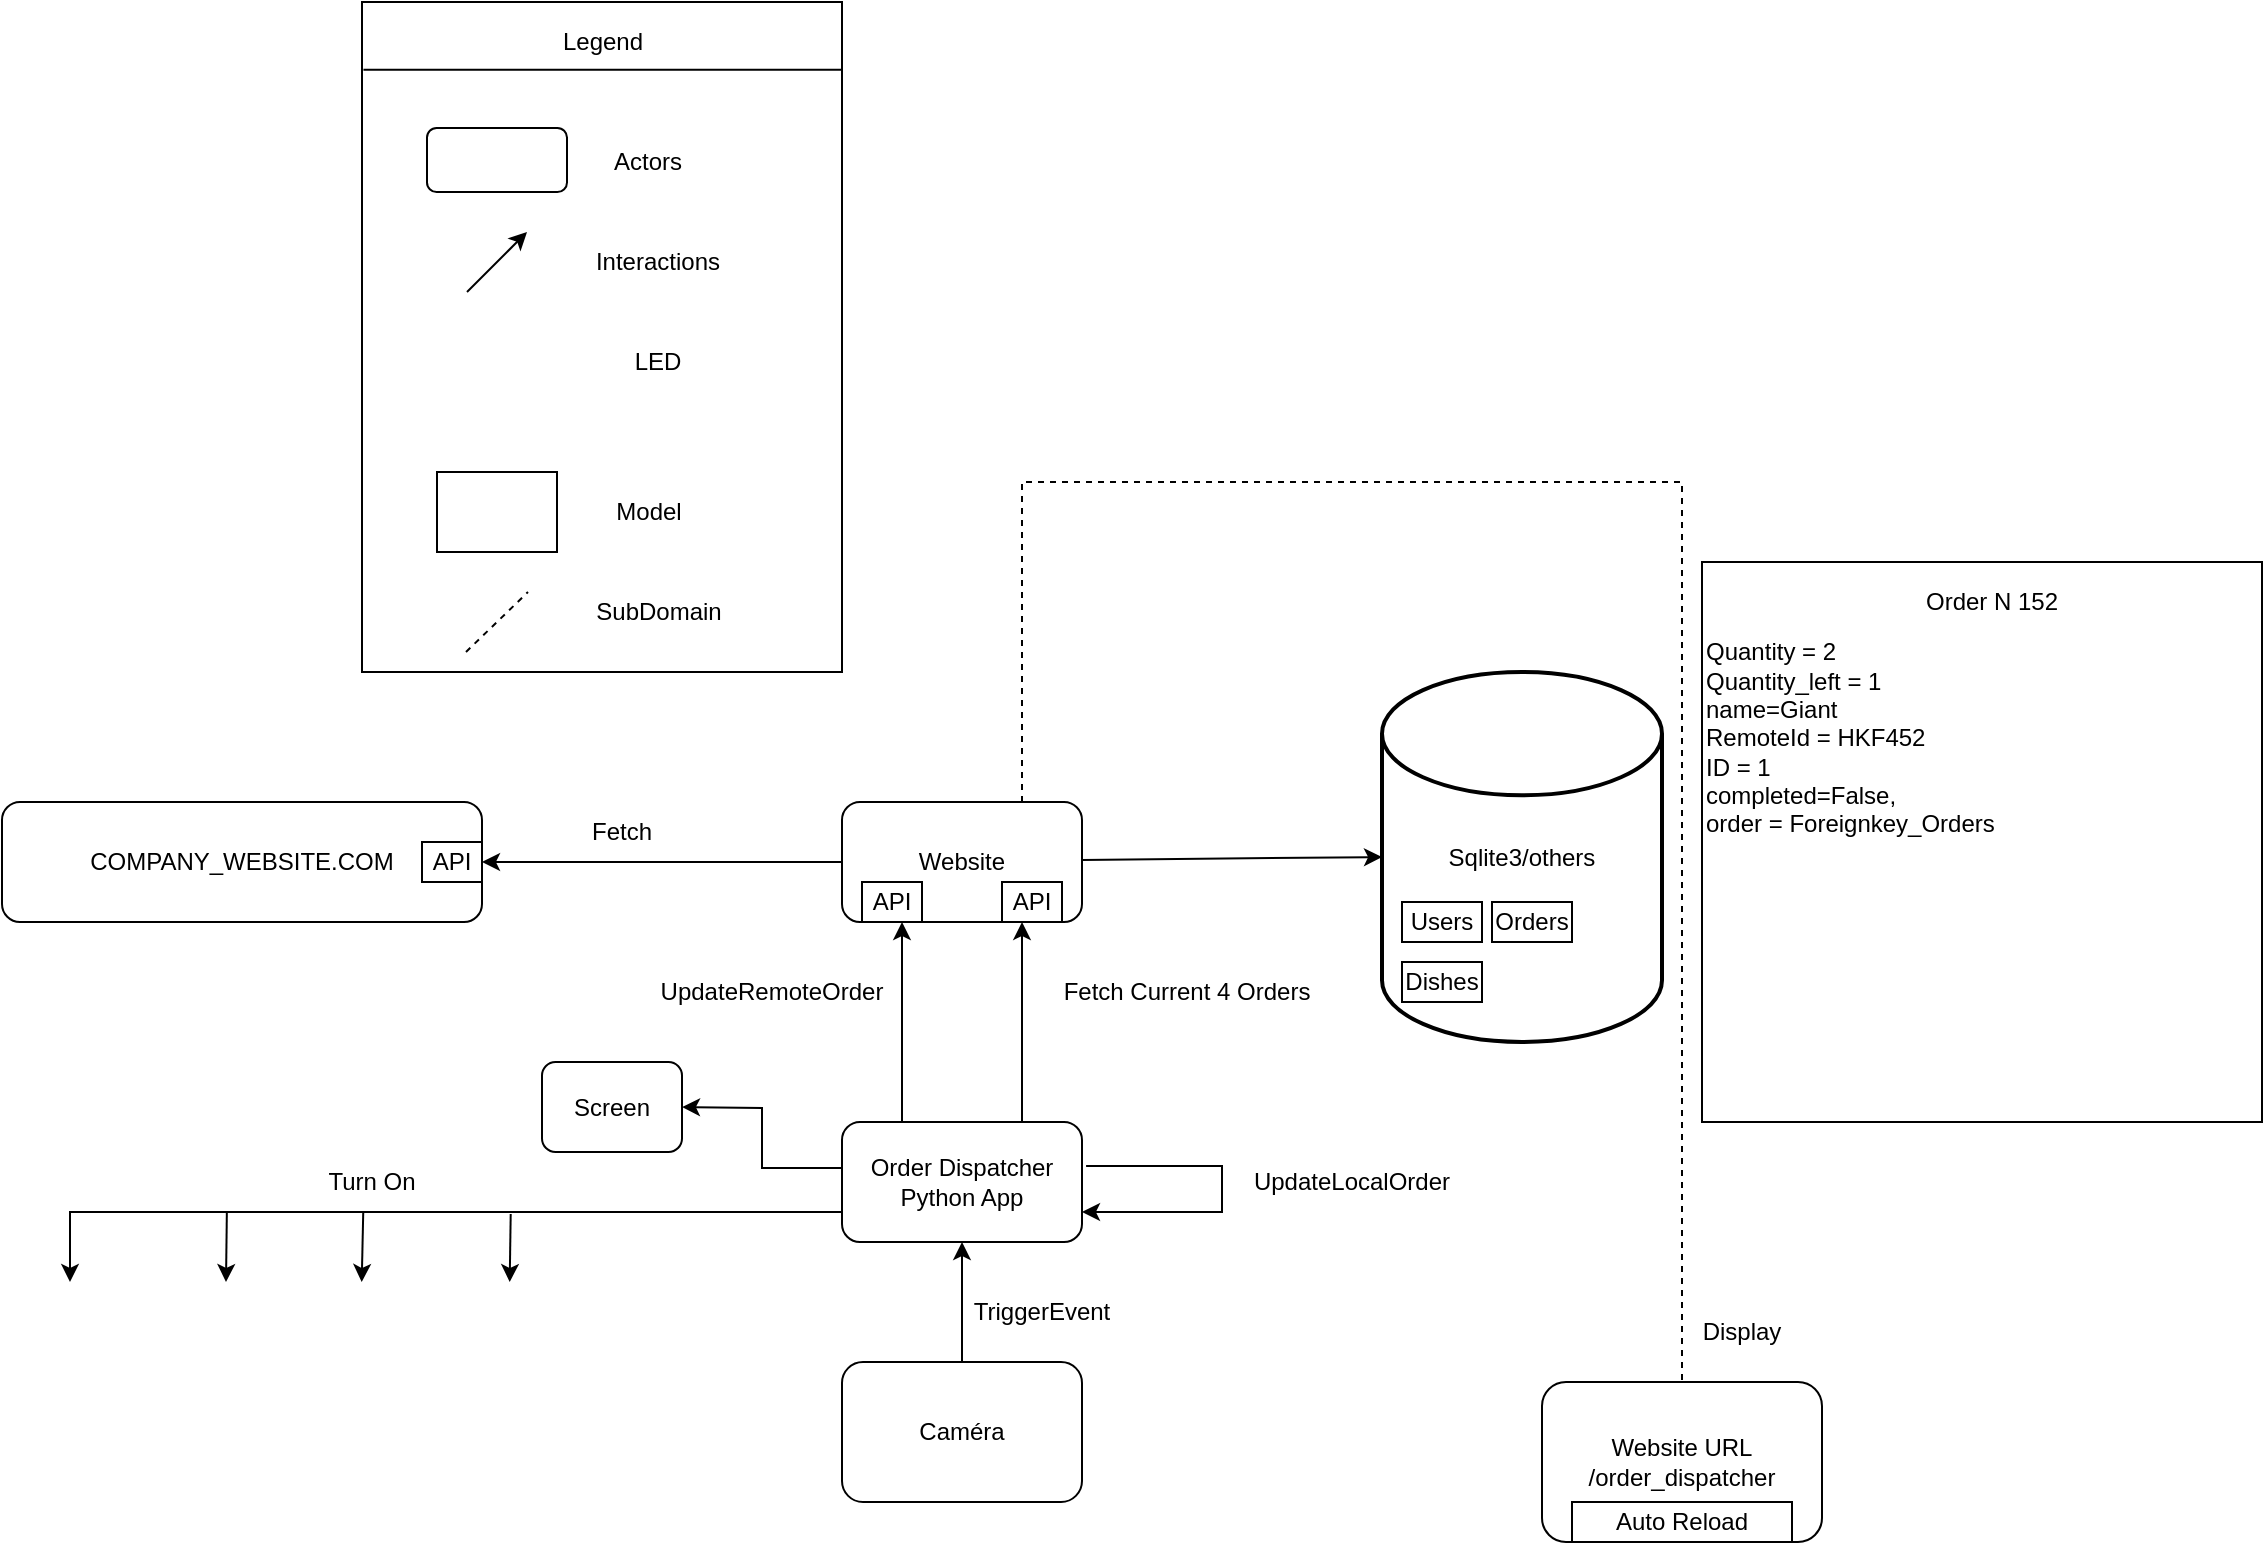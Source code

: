 <mxfile version="16.1.0" type="device"><diagram id="g5wbfVR3hxNmUaX2ej2h" name="Page-1"><mxGraphModel dx="2523" dy="1996" grid="1" gridSize="10" guides="1" tooltips="1" connect="1" arrows="1" fold="1" page="1" pageScale="1" pageWidth="850" pageHeight="1100" math="0" shadow="0"><root><mxCell id="0"/><mxCell id="1" parent="0"/><mxCell id="I5PKDxI4gq_-QwTu2oaX-67" value="" style="rounded=0;whiteSpace=wrap;html=1;" vertex="1" parent="1"><mxGeometry x="100" y="-360" width="240" height="335" as="geometry"/></mxCell><mxCell id="I5PKDxI4gq_-QwTu2oaX-1" value="&lt;div&gt;Website&lt;br&gt;&lt;/div&gt;" style="rounded=1;whiteSpace=wrap;html=1;" vertex="1" parent="1"><mxGeometry x="340" y="40" width="120" height="60" as="geometry"/></mxCell><mxCell id="I5PKDxI4gq_-QwTu2oaX-2" value="Order Dispatcher&lt;br&gt;&lt;div&gt;Python App&lt;/div&gt;" style="rounded=1;whiteSpace=wrap;html=1;" vertex="1" parent="1"><mxGeometry x="340" y="200" width="120" height="60" as="geometry"/></mxCell><mxCell id="I5PKDxI4gq_-QwTu2oaX-4" value="&lt;div&gt;Website URL&lt;/div&gt;&lt;div&gt;/order_dispatcher&lt;br&gt;&lt;/div&gt;" style="rounded=1;whiteSpace=wrap;html=1;" vertex="1" parent="1"><mxGeometry x="690" y="330" width="140" height="80" as="geometry"/></mxCell><mxCell id="I5PKDxI4gq_-QwTu2oaX-6" value="Fetch" style="text;html=1;strokeColor=none;fillColor=none;align=center;verticalAlign=middle;whiteSpace=wrap;rounded=0;" vertex="1" parent="1"><mxGeometry x="200" y="40" width="60" height="30" as="geometry"/></mxCell><mxCell id="I5PKDxI4gq_-QwTu2oaX-8" value="Display" style="text;html=1;strokeColor=none;fillColor=none;align=center;verticalAlign=middle;whiteSpace=wrap;rounded=0;" vertex="1" parent="1"><mxGeometry x="760" y="290" width="60" height="30" as="geometry"/></mxCell><mxCell id="I5PKDxI4gq_-QwTu2oaX-12" value="Caméra" style="rounded=1;whiteSpace=wrap;html=1;" vertex="1" parent="1"><mxGeometry x="340" y="320" width="120" height="70" as="geometry"/></mxCell><mxCell id="I5PKDxI4gq_-QwTu2oaX-13" value="" style="endArrow=classic;html=1;rounded=0;exitX=0.5;exitY=0;exitDx=0;exitDy=0;entryX=0.5;entryY=1;entryDx=0;entryDy=0;" edge="1" parent="1" source="I5PKDxI4gq_-QwTu2oaX-12" target="I5PKDxI4gq_-QwTu2oaX-2"><mxGeometry width="50" height="50" relative="1" as="geometry"><mxPoint x="400" y="300" as="sourcePoint"/><mxPoint x="450" y="250" as="targetPoint"/><Array as="points"><mxPoint x="400" y="310"/></Array></mxGeometry></mxCell><mxCell id="I5PKDxI4gq_-QwTu2oaX-15" value="COMPANY_WEBSITE.COM" style="rounded=1;whiteSpace=wrap;html=1;" vertex="1" parent="1"><mxGeometry x="-80" y="40" width="240" height="60" as="geometry"/></mxCell><mxCell id="I5PKDxI4gq_-QwTu2oaX-16" value="" style="endArrow=classic;html=1;rounded=0;exitX=0;exitY=0.5;exitDx=0;exitDy=0;entryX=1;entryY=0.5;entryDx=0;entryDy=0;" edge="1" parent="1" source="I5PKDxI4gq_-QwTu2oaX-1" target="I5PKDxI4gq_-QwTu2oaX-15"><mxGeometry width="50" height="50" relative="1" as="geometry"><mxPoint x="520" y="300" as="sourcePoint"/><mxPoint x="570" y="250" as="targetPoint"/></mxGeometry></mxCell><mxCell id="I5PKDxI4gq_-QwTu2oaX-17" value="Sqlite3/others" style="strokeWidth=2;html=1;shape=mxgraph.flowchart.database;whiteSpace=wrap;" vertex="1" parent="1"><mxGeometry x="610" y="-25" width="140" height="185" as="geometry"/></mxCell><mxCell id="I5PKDxI4gq_-QwTu2oaX-18" value="" style="endArrow=classic;html=1;rounded=0;exitX=1;exitY=0.5;exitDx=0;exitDy=0;entryX=0;entryY=0.5;entryDx=0;entryDy=0;entryPerimeter=0;" edge="1" parent="1" target="I5PKDxI4gq_-QwTu2oaX-17"><mxGeometry width="50" height="50" relative="1" as="geometry"><mxPoint x="460" y="69" as="sourcePoint"/><mxPoint x="600" y="69" as="targetPoint"/></mxGeometry></mxCell><mxCell id="I5PKDxI4gq_-QwTu2oaX-19" value="Fetch Current 4 Orders" style="text;html=1;strokeColor=none;fillColor=none;align=center;verticalAlign=middle;whiteSpace=wrap;rounded=0;" vertex="1" parent="1"><mxGeometry x="425" y="120" width="175" height="30" as="geometry"/></mxCell><mxCell id="I5PKDxI4gq_-QwTu2oaX-20" value="" style="endArrow=classic;html=1;rounded=0;exitX=0.75;exitY=0;exitDx=0;exitDy=0;entryX=0.75;entryY=1;entryDx=0;entryDy=0;" edge="1" parent="1" source="I5PKDxI4gq_-QwTu2oaX-2" target="I5PKDxI4gq_-QwTu2oaX-1"><mxGeometry width="50" height="50" relative="1" as="geometry"><mxPoint x="520" y="300" as="sourcePoint"/><mxPoint x="570" y="250" as="targetPoint"/></mxGeometry></mxCell><mxCell id="I5PKDxI4gq_-QwTu2oaX-21" value="TriggerEvent" style="text;html=1;strokeColor=none;fillColor=none;align=center;verticalAlign=middle;whiteSpace=wrap;rounded=0;" vertex="1" parent="1"><mxGeometry x="400" y="280" width="80" height="30" as="geometry"/></mxCell><mxCell id="I5PKDxI4gq_-QwTu2oaX-22" value="" style="endArrow=classic;html=1;rounded=0;exitX=1.017;exitY=0.367;exitDx=0;exitDy=0;exitPerimeter=0;entryX=1;entryY=0.75;entryDx=0;entryDy=0;" edge="1" parent="1" source="I5PKDxI4gq_-QwTu2oaX-2" target="I5PKDxI4gq_-QwTu2oaX-2"><mxGeometry width="50" height="50" relative="1" as="geometry"><mxPoint x="520" y="300" as="sourcePoint"/><mxPoint x="570" y="250" as="targetPoint"/><Array as="points"><mxPoint x="530" y="222"/><mxPoint x="530" y="245"/></Array></mxGeometry></mxCell><mxCell id="I5PKDxI4gq_-QwTu2oaX-23" value="UpdateLocalOrder" style="text;html=1;strokeColor=none;fillColor=none;align=center;verticalAlign=middle;whiteSpace=wrap;rounded=0;" vertex="1" parent="1"><mxGeometry x="530" y="215" width="130" height="30" as="geometry"/></mxCell><mxCell id="I5PKDxI4gq_-QwTu2oaX-24" value="" style="endArrow=classic;html=1;rounded=0;exitX=0.25;exitY=0;exitDx=0;exitDy=0;entryX=0.25;entryY=1;entryDx=0;entryDy=0;" edge="1" parent="1" source="I5PKDxI4gq_-QwTu2oaX-2" target="I5PKDxI4gq_-QwTu2oaX-1"><mxGeometry width="50" height="50" relative="1" as="geometry"><mxPoint x="520" y="300" as="sourcePoint"/><mxPoint x="570" y="250" as="targetPoint"/></mxGeometry></mxCell><mxCell id="I5PKDxI4gq_-QwTu2oaX-25" value="UpdateRemoteOrder" style="text;html=1;strokeColor=none;fillColor=none;align=center;verticalAlign=middle;whiteSpace=wrap;rounded=0;" vertex="1" parent="1"><mxGeometry x="240" y="120" width="130" height="30" as="geometry"/></mxCell><mxCell id="I5PKDxI4gq_-QwTu2oaX-27" value="API" style="rounded=0;whiteSpace=wrap;html=1;" vertex="1" parent="1"><mxGeometry x="420" y="80" width="30" height="20" as="geometry"/></mxCell><mxCell id="I5PKDxI4gq_-QwTu2oaX-28" value="API" style="rounded=0;whiteSpace=wrap;html=1;" vertex="1" parent="1"><mxGeometry x="350" y="80" width="30" height="20" as="geometry"/></mxCell><mxCell id="I5PKDxI4gq_-QwTu2oaX-32" value="" style="endArrow=none;dashed=1;html=1;rounded=0;exitX=0.75;exitY=0;exitDx=0;exitDy=0;entryX=0.5;entryY=0;entryDx=0;entryDy=0;" edge="1" parent="1" source="I5PKDxI4gq_-QwTu2oaX-1" target="I5PKDxI4gq_-QwTu2oaX-4"><mxGeometry width="50" height="50" relative="1" as="geometry"><mxPoint x="440" y="290" as="sourcePoint"/><mxPoint x="490" y="240" as="targetPoint"/><Array as="points"><mxPoint x="430" y="-120"/><mxPoint x="760" y="-120"/></Array></mxGeometry></mxCell><mxCell id="I5PKDxI4gq_-QwTu2oaX-35" value="Users" style="rounded=0;whiteSpace=wrap;html=1;" vertex="1" parent="1"><mxGeometry x="620" y="90" width="40" height="20" as="geometry"/></mxCell><mxCell id="I5PKDxI4gq_-QwTu2oaX-36" value="Orders" style="rounded=0;whiteSpace=wrap;html=1;" vertex="1" parent="1"><mxGeometry x="665" y="90" width="40" height="20" as="geometry"/></mxCell><mxCell id="I5PKDxI4gq_-QwTu2oaX-37" value="Dishes" style="rounded=0;whiteSpace=wrap;html=1;" vertex="1" parent="1"><mxGeometry x="620" y="120" width="40" height="20" as="geometry"/></mxCell><mxCell id="I5PKDxI4gq_-QwTu2oaX-39" value="" style="rounded=0;whiteSpace=wrap;html=1;" vertex="1" parent="1"><mxGeometry x="770" y="-80" width="280" height="280" as="geometry"/></mxCell><mxCell id="I5PKDxI4gq_-QwTu2oaX-40" value="Order N 152" style="text;html=1;strokeColor=none;fillColor=none;align=center;verticalAlign=middle;whiteSpace=wrap;rounded=0;" vertex="1" parent="1"><mxGeometry x="860" y="-80" width="110" height="40" as="geometry"/></mxCell><mxCell id="I5PKDxI4gq_-QwTu2oaX-41" value="&lt;div&gt;Quantity = 2&lt;br&gt;Quantity_left = 1&lt;br&gt;&lt;/div&gt;&lt;div&gt;name=Giant &lt;br&gt;&lt;/div&gt;&lt;div&gt;RemoteId = HKF452&lt;/div&gt;&lt;div&gt;ID = 1&lt;/div&gt;&lt;div&gt;completed=False, &lt;br&gt;&lt;/div&gt;&lt;div&gt;order = Foreignkey_Orders&lt;/div&gt;" style="text;html=1;strokeColor=none;fillColor=none;align=left;verticalAlign=middle;whiteSpace=wrap;rounded=0;" vertex="1" parent="1"><mxGeometry x="770" y="-45" width="282" height="105" as="geometry"/></mxCell><mxCell id="I5PKDxI4gq_-QwTu2oaX-42" value="&lt;div&gt;Auto Reload&lt;/div&gt;" style="rounded=0;whiteSpace=wrap;html=1;" vertex="1" parent="1"><mxGeometry x="705" y="390" width="110" height="20" as="geometry"/></mxCell><mxCell id="I5PKDxI4gq_-QwTu2oaX-43" value="Screen" style="rounded=1;whiteSpace=wrap;html=1;" vertex="1" parent="1"><mxGeometry x="190" y="170" width="70" height="45" as="geometry"/></mxCell><mxCell id="I5PKDxI4gq_-QwTu2oaX-44" value="" style="endArrow=classic;html=1;rounded=0;entryX=1;entryY=0.5;entryDx=0;entryDy=0;" edge="1" parent="1" target="I5PKDxI4gq_-QwTu2oaX-43"><mxGeometry width="50" height="50" relative="1" as="geometry"><mxPoint x="340" y="223" as="sourcePoint"/><mxPoint x="490" y="210" as="targetPoint"/><Array as="points"><mxPoint x="300" y="223"/><mxPoint x="300" y="193"/></Array></mxGeometry></mxCell><mxCell id="I5PKDxI4gq_-QwTu2oaX-45" value="" style="shape=image;html=1;verticalAlign=top;verticalLabelPosition=bottom;labelBackgroundColor=#ffffff;imageAspect=0;aspect=fixed;image=https://cdn1.iconfinder.com/data/icons/nuvola2/48x48/actions/ledorange.png" vertex="1" parent="1"><mxGeometry x="-70" y="280" width="48" height="48" as="geometry"/></mxCell><mxCell id="I5PKDxI4gq_-QwTu2oaX-46" value="" style="shape=image;html=1;verticalAlign=top;verticalLabelPosition=bottom;labelBackgroundColor=#ffffff;imageAspect=0;aspect=fixed;image=https://cdn1.iconfinder.com/data/icons/nuvola2/48x48/actions/ledlightblue.png" vertex="1" parent="1"><mxGeometry x="10" y="280" width="48" height="48" as="geometry"/></mxCell><mxCell id="I5PKDxI4gq_-QwTu2oaX-47" value="" style="shape=image;html=1;verticalAlign=top;verticalLabelPosition=bottom;labelBackgroundColor=#ffffff;imageAspect=0;aspect=fixed;image=https://cdn1.iconfinder.com/data/icons/nuvola2/48x48/actions/ledlightblue.png" vertex="1" parent="1"><mxGeometry x="150" y="280" width="48" height="48" as="geometry"/></mxCell><mxCell id="I5PKDxI4gq_-QwTu2oaX-48" value="" style="shape=image;html=1;verticalAlign=top;verticalLabelPosition=bottom;labelBackgroundColor=#ffffff;imageAspect=0;aspect=fixed;image=https://cdn1.iconfinder.com/data/icons/nuvola2/48x48/actions/ledlightblue.png" vertex="1" parent="1"><mxGeometry x="76" y="280" width="48" height="48" as="geometry"/></mxCell><mxCell id="I5PKDxI4gq_-QwTu2oaX-49" value="" style="endArrow=classic;html=1;rounded=0;exitX=0;exitY=0.75;exitDx=0;exitDy=0;entryX=0.5;entryY=0;entryDx=0;entryDy=0;" edge="1" parent="1" source="I5PKDxI4gq_-QwTu2oaX-2" target="I5PKDxI4gq_-QwTu2oaX-45"><mxGeometry width="50" height="50" relative="1" as="geometry"><mxPoint x="440" y="260" as="sourcePoint"/><mxPoint x="490" y="210" as="targetPoint"/><Array as="points"><mxPoint x="-46" y="245"/><mxPoint x="-46" y="260"/></Array></mxGeometry></mxCell><mxCell id="I5PKDxI4gq_-QwTu2oaX-50" value="" style="endArrow=classic;html=1;rounded=0;exitX=0.118;exitY=1.018;exitDx=0;exitDy=0;exitPerimeter=0;" edge="1" parent="1" source="I5PKDxI4gq_-QwTu2oaX-54"><mxGeometry width="50" height="50" relative="1" as="geometry"><mxPoint x="34" y="260" as="sourcePoint"/><mxPoint x="32" y="280" as="targetPoint"/></mxGeometry></mxCell><mxCell id="I5PKDxI4gq_-QwTu2oaX-52" value="" style="endArrow=classic;html=1;rounded=0;entryX=0.5;entryY=0;entryDx=0;entryDy=0;exitX=0.477;exitY=0.989;exitDx=0;exitDy=0;exitPerimeter=0;" edge="1" parent="1" source="I5PKDxI4gq_-QwTu2oaX-54"><mxGeometry width="50" height="50" relative="1" as="geometry"><mxPoint x="99.86" y="260" as="sourcePoint"/><mxPoint x="99.86" y="280" as="targetPoint"/></mxGeometry></mxCell><mxCell id="I5PKDxI4gq_-QwTu2oaX-53" value="" style="endArrow=classic;html=1;rounded=0;entryX=0.5;entryY=0;entryDx=0;entryDy=0;exitX=0.865;exitY=1.033;exitDx=0;exitDy=0;exitPerimeter=0;" edge="1" parent="1" source="I5PKDxI4gq_-QwTu2oaX-54"><mxGeometry width="50" height="50" relative="1" as="geometry"><mxPoint x="173.86" y="260" as="sourcePoint"/><mxPoint x="173.86" y="280" as="targetPoint"/></mxGeometry></mxCell><mxCell id="I5PKDxI4gq_-QwTu2oaX-54" value="Turn On" style="text;html=1;strokeColor=none;fillColor=none;align=center;verticalAlign=middle;whiteSpace=wrap;rounded=0;" vertex="1" parent="1"><mxGeometry x="10" y="215" width="190" height="30" as="geometry"/></mxCell><mxCell id="I5PKDxI4gq_-QwTu2oaX-56" value="" style="rounded=1;whiteSpace=wrap;html=1;" vertex="1" parent="1"><mxGeometry x="132.5" y="-297" width="70" height="32" as="geometry"/></mxCell><mxCell id="I5PKDxI4gq_-QwTu2oaX-57" value="Actors" style="text;html=1;strokeColor=none;fillColor=none;align=center;verticalAlign=middle;whiteSpace=wrap;rounded=0;" vertex="1" parent="1"><mxGeometry x="212.5" y="-295" width="60" height="30" as="geometry"/></mxCell><mxCell id="I5PKDxI4gq_-QwTu2oaX-58" value="" style="endArrow=classic;html=1;rounded=0;" edge="1" parent="1"><mxGeometry width="50" height="50" relative="1" as="geometry"><mxPoint x="152.5" y="-215" as="sourcePoint"/><mxPoint x="182.5" y="-245" as="targetPoint"/></mxGeometry></mxCell><mxCell id="I5PKDxI4gq_-QwTu2oaX-59" value="Interactions" style="text;html=1;strokeColor=none;fillColor=none;align=center;verticalAlign=middle;whiteSpace=wrap;rounded=0;" vertex="1" parent="1"><mxGeometry x="212.5" y="-245" width="70" height="30" as="geometry"/></mxCell><mxCell id="I5PKDxI4gq_-QwTu2oaX-60" value="" style="shape=image;html=1;verticalAlign=top;verticalLabelPosition=bottom;labelBackgroundColor=#ffffff;imageAspect=0;aspect=fixed;image=https://cdn1.iconfinder.com/data/icons/nuvola2/48x48/actions/ledlightblue.png" vertex="1" parent="1"><mxGeometry x="143.5" y="-195" width="48" height="48" as="geometry"/></mxCell><mxCell id="I5PKDxI4gq_-QwTu2oaX-61" value="LED" style="text;html=1;strokeColor=none;fillColor=none;align=center;verticalAlign=middle;whiteSpace=wrap;rounded=0;" vertex="1" parent="1"><mxGeometry x="212.5" y="-195" width="70" height="30" as="geometry"/></mxCell><mxCell id="I5PKDxI4gq_-QwTu2oaX-62" value="" style="rounded=0;whiteSpace=wrap;html=1;" vertex="1" parent="1"><mxGeometry x="137.5" y="-125" width="60" height="40" as="geometry"/></mxCell><mxCell id="I5PKDxI4gq_-QwTu2oaX-63" value="Model" style="text;html=1;align=center;verticalAlign=middle;resizable=0;points=[];autosize=1;strokeColor=none;fillColor=none;" vertex="1" parent="1"><mxGeometry x="217.5" y="-115" width="50" height="20" as="geometry"/></mxCell><mxCell id="I5PKDxI4gq_-QwTu2oaX-65" value="" style="endArrow=none;dashed=1;html=1;rounded=0;" edge="1" parent="1"><mxGeometry width="50" height="50" relative="1" as="geometry"><mxPoint x="152" y="-35" as="sourcePoint"/><mxPoint x="183" y="-65" as="targetPoint"/></mxGeometry></mxCell><mxCell id="I5PKDxI4gq_-QwTu2oaX-66" value="SubDomain" style="text;html=1;align=center;verticalAlign=middle;resizable=0;points=[];autosize=1;strokeColor=none;fillColor=none;" vertex="1" parent="1"><mxGeometry x="207.5" y="-65" width="80" height="20" as="geometry"/></mxCell><mxCell id="I5PKDxI4gq_-QwTu2oaX-68" value="Legend" style="text;html=1;strokeColor=none;fillColor=none;align=center;verticalAlign=middle;whiteSpace=wrap;rounded=0;" vertex="1" parent="1"><mxGeometry x="157.5" y="-355" width="125" height="30" as="geometry"/></mxCell><mxCell id="I5PKDxI4gq_-QwTu2oaX-69" value="" style="endArrow=none;html=1;rounded=0;exitX=0.003;exitY=0.101;exitDx=0;exitDy=0;exitPerimeter=0;entryX=1;entryY=0.101;entryDx=0;entryDy=0;entryPerimeter=0;" edge="1" parent="1" source="I5PKDxI4gq_-QwTu2oaX-67" target="I5PKDxI4gq_-QwTu2oaX-67"><mxGeometry width="50" height="50" relative="1" as="geometry"><mxPoint x="502.5" y="-265" as="sourcePoint"/><mxPoint x="552.5" y="-315" as="targetPoint"/></mxGeometry></mxCell><mxCell id="I5PKDxI4gq_-QwTu2oaX-70" value="API" style="rounded=0;whiteSpace=wrap;html=1;" vertex="1" parent="1"><mxGeometry x="130" y="60" width="30" height="20" as="geometry"/></mxCell></root></mxGraphModel></diagram></mxfile>